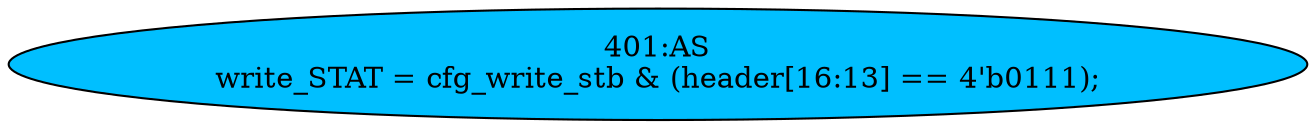 strict digraph "" {
	node [label="\N"];
	"401:AS"	 [ast="<pyverilog.vparser.ast.Assign object at 0x7f1e4d7e7550>",
		def_var="['write_STAT']",
		fillcolor=deepskyblue,
		label="401:AS
write_STAT = cfg_write_stb & (header[16:13] == 4'b0111);",
		statements="[]",
		style=filled,
		typ=Assign,
		use_var="['cfg_write_stb', 'header']"];
}
